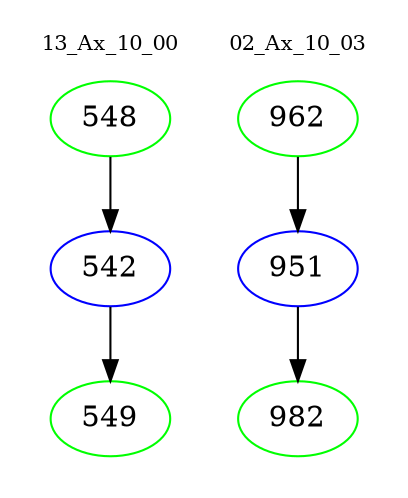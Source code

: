 digraph{
subgraph cluster_0 {
color = white
label = "13_Ax_10_00";
fontsize=10;
T0_548 [label="548", color="green"]
T0_548 -> T0_542 [color="black"]
T0_542 [label="542", color="blue"]
T0_542 -> T0_549 [color="black"]
T0_549 [label="549", color="green"]
}
subgraph cluster_1 {
color = white
label = "02_Ax_10_03";
fontsize=10;
T1_962 [label="962", color="green"]
T1_962 -> T1_951 [color="black"]
T1_951 [label="951", color="blue"]
T1_951 -> T1_982 [color="black"]
T1_982 [label="982", color="green"]
}
}

